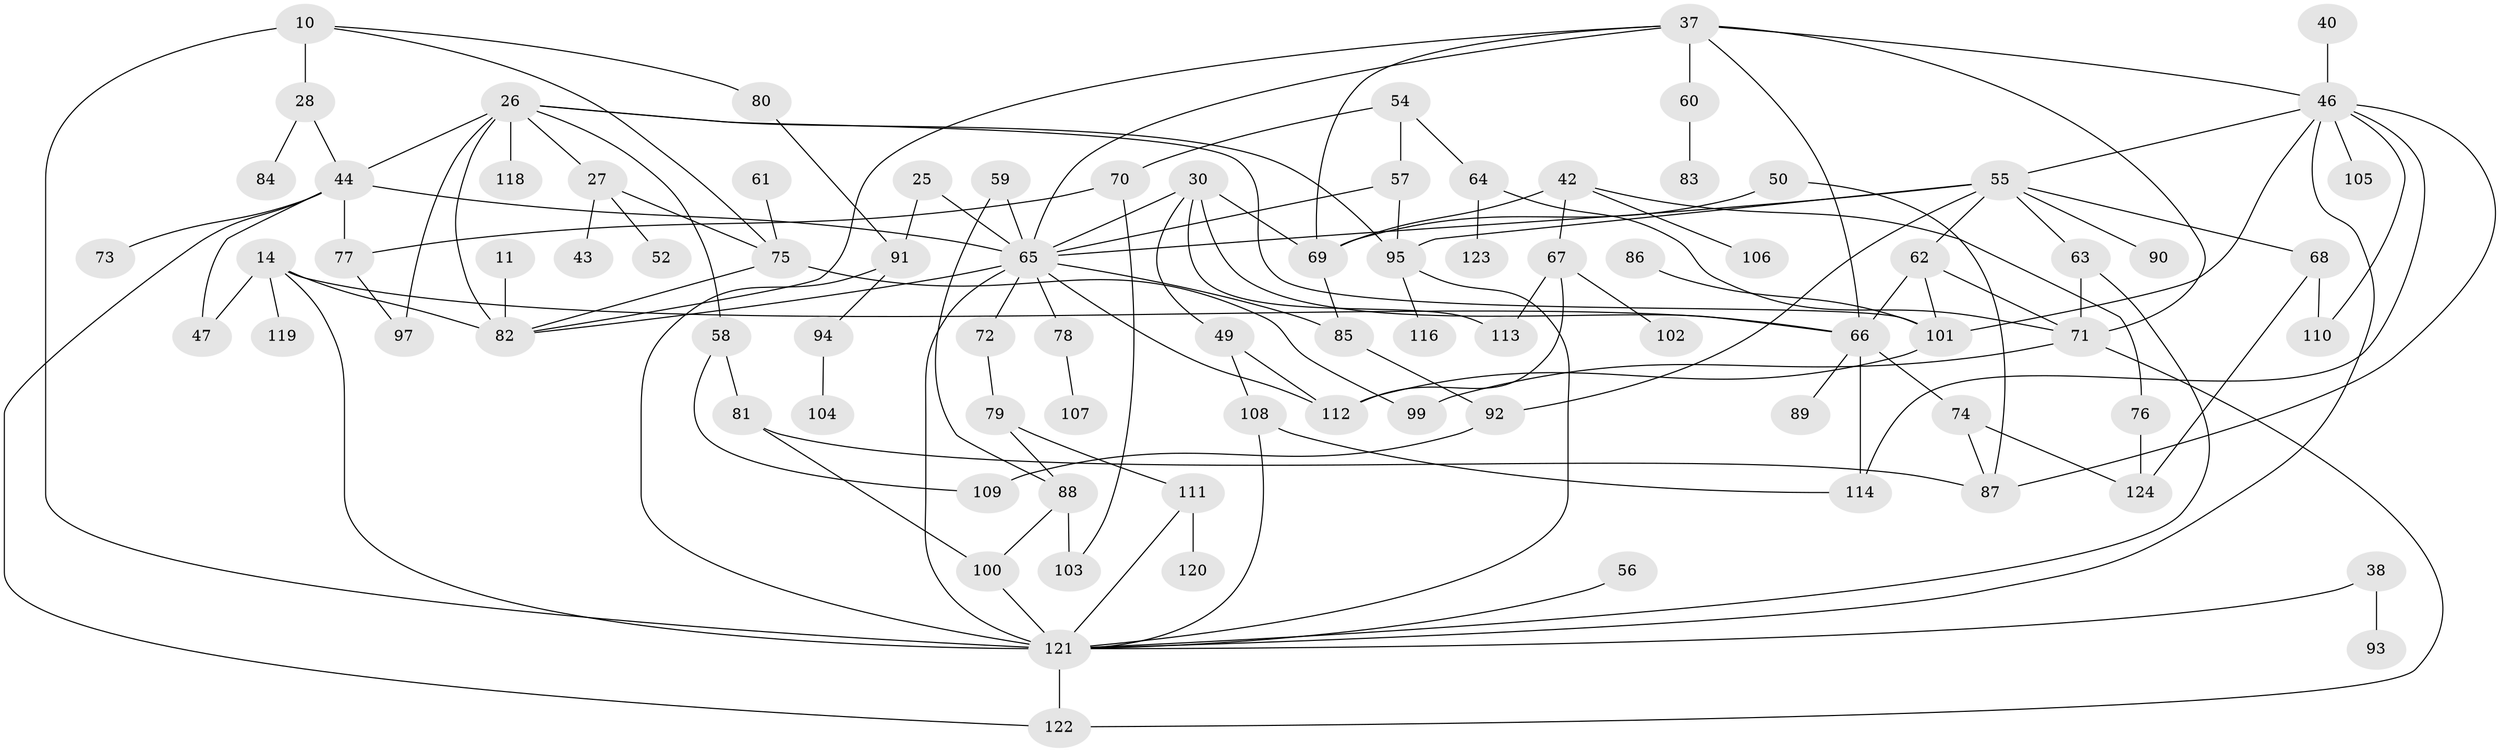 // original degree distribution, {4: 0.18548387096774194, 7: 0.024193548387096774, 3: 0.25806451612903225, 5: 0.07258064516129033, 1: 0.1935483870967742, 6: 0.024193548387096774, 2: 0.22580645161290322, 8: 0.016129032258064516}
// Generated by graph-tools (version 1.1) at 2025/44/03/04/25 21:44:35]
// undirected, 86 vertices, 135 edges
graph export_dot {
graph [start="1"]
  node [color=gray90,style=filled];
  10 [super="+1"];
  11;
  14 [super="+4"];
  25;
  26 [super="+7"];
  27;
  28;
  30;
  37 [super="+16"];
  38;
  40;
  42;
  43;
  44;
  46 [super="+35"];
  47 [super="+19"];
  49;
  50;
  52;
  54;
  55;
  56;
  57 [super="+31"];
  58;
  59;
  60;
  61;
  62;
  63;
  64 [super="+39"];
  65 [super="+17+18+45+32"];
  66 [super="+23"];
  67;
  68;
  69 [super="+41"];
  70;
  71 [super="+33"];
  72;
  73;
  74 [super="+36"];
  75 [super="+8"];
  76;
  77;
  78;
  79;
  80;
  81;
  82 [super="+5"];
  83;
  84;
  85;
  86;
  87;
  88;
  89;
  90;
  91;
  92;
  93;
  94;
  95 [super="+6"];
  97;
  99;
  100;
  101 [super="+29"];
  102;
  103;
  104;
  105;
  106;
  107;
  108 [super="+48+53"];
  109;
  110;
  111;
  112;
  113;
  114;
  116;
  118;
  119;
  120;
  121 [super="+96+22+98+3+117"];
  122 [super="+34"];
  123;
  124;
  10 -- 28 [weight=2];
  10 -- 80;
  10 -- 75;
  10 -- 121 [weight=2];
  11 -- 82;
  14 -- 82 [weight=2];
  14 -- 119;
  14 -- 66;
  14 -- 47;
  14 -- 121 [weight=2];
  25 -- 91;
  25 -- 65;
  26 -- 27;
  26 -- 58;
  26 -- 118;
  26 -- 97;
  26 -- 44 [weight=2];
  26 -- 95;
  26 -- 82;
  26 -- 101;
  27 -- 43;
  27 -- 52;
  27 -- 75;
  28 -- 84;
  28 -- 44;
  30 -- 49;
  30 -- 113;
  30 -- 66;
  30 -- 65;
  30 -- 69;
  37 -- 60;
  37 -- 66 [weight=2];
  37 -- 82;
  37 -- 65 [weight=2];
  37 -- 71;
  37 -- 46;
  37 -- 69;
  38 -- 93;
  38 -- 121;
  40 -- 46;
  42 -- 67;
  42 -- 76;
  42 -- 106;
  42 -- 69;
  44 -- 73;
  44 -- 122;
  44 -- 77;
  44 -- 47;
  44 -- 65;
  46 -- 105;
  46 -- 101;
  46 -- 110;
  46 -- 114;
  46 -- 55;
  46 -- 87;
  46 -- 121;
  49 -- 112;
  49 -- 108;
  50 -- 87;
  50 -- 69;
  54 -- 57;
  54 -- 70;
  54 -- 64;
  55 -- 63;
  55 -- 68;
  55 -- 90;
  55 -- 95;
  55 -- 92;
  55 -- 62;
  55 -- 65;
  56 -- 121;
  57 -- 65;
  57 -- 95;
  58 -- 81;
  58 -- 109;
  59 -- 88;
  59 -- 65;
  60 -- 83;
  61 -- 75;
  62 -- 101;
  62 -- 71;
  62 -- 66;
  63 -- 121;
  63 -- 71;
  64 -- 123;
  64 -- 71;
  65 -- 72;
  65 -- 121 [weight=3];
  65 -- 82;
  65 -- 85;
  65 -- 78;
  65 -- 112;
  66 -- 114;
  66 -- 89;
  66 -- 74;
  67 -- 102;
  67 -- 112;
  67 -- 113;
  68 -- 124;
  68 -- 110;
  69 -- 85;
  70 -- 77;
  70 -- 103;
  71 -- 99;
  71 -- 122;
  72 -- 79;
  74 -- 87;
  74 -- 124;
  75 -- 99;
  75 -- 82;
  76 -- 124;
  77 -- 97;
  78 -- 107;
  79 -- 88;
  79 -- 111;
  80 -- 91;
  81 -- 100;
  81 -- 87;
  85 -- 92;
  86 -- 101;
  88 -- 100;
  88 -- 103;
  91 -- 94;
  91 -- 121;
  92 -- 109;
  94 -- 104;
  95 -- 116;
  95 -- 121;
  100 -- 121;
  101 -- 112;
  108 -- 121 [weight=3];
  108 -- 114;
  111 -- 120;
  111 -- 121;
  121 -- 122;
}
